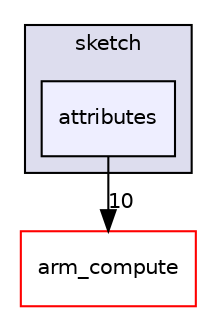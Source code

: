 digraph "src/dynamic_fusion/sketch/attributes" {
  compound=true
  node [ fontsize="10", fontname="Helvetica"];
  edge [ labelfontsize="10", labelfontname="Helvetica"];
  subgraph clusterdir_729ca8b25cabcdcb8b11b571ea7b237a {
    graph [ bgcolor="#ddddee", pencolor="black", label="sketch" fontname="Helvetica", fontsize="10", URL="dir_729ca8b25cabcdcb8b11b571ea7b237a.xhtml"]
  dir_f5f047a49792c148c70e15a99f854793 [shape=box, label="attributes", style="filled", fillcolor="#eeeeff", pencolor="black", URL="dir_f5f047a49792c148c70e15a99f854793.xhtml"];
  }
  dir_214608ef36d61442cb2b0c1c4e9a7def [shape=box label="arm_compute" fillcolor="white" style="filled" color="red" URL="dir_214608ef36d61442cb2b0c1c4e9a7def.xhtml"];
  dir_f5f047a49792c148c70e15a99f854793->dir_214608ef36d61442cb2b0c1c4e9a7def [headlabel="10", labeldistance=1.5 headhref="dir_000503_000000.xhtml"];
}

